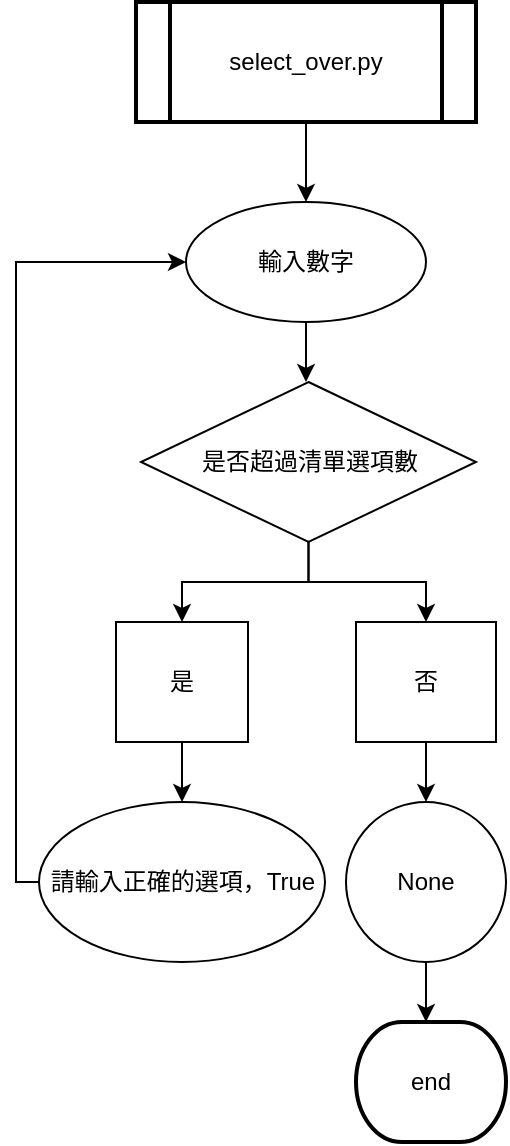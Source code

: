 <mxfile version="22.1.17" type="google">
  <diagram name="第 1 页" id="P1oDKa9NT9KyN27-H5X_">
    <mxGraphModel grid="1" page="1" gridSize="10" guides="1" tooltips="1" connect="1" arrows="1" fold="1" pageScale="1" pageWidth="827" pageHeight="1169" math="0" shadow="0">
      <root>
        <mxCell id="0" />
        <mxCell id="1" parent="0" />
        <mxCell id="1T9nVLKTf2Pf4TXYpxLL-1" value="" style="edgeStyle=orthogonalEdgeStyle;rounded=0;orthogonalLoop=1;jettySize=auto;html=1;" edge="1" parent="1" source="1T9nVLKTf2Pf4TXYpxLL-2">
          <mxGeometry relative="1" as="geometry">
            <mxPoint x="455" y="130" as="targetPoint" />
          </mxGeometry>
        </mxCell>
        <mxCell id="1T9nVLKTf2Pf4TXYpxLL-2" value="&lt;font style=&quot;vertical-align: inherit;&quot;&gt;&lt;font style=&quot;vertical-align: inherit;&quot;&gt;&lt;font style=&quot;vertical-align: inherit;&quot;&gt;&lt;font style=&quot;vertical-align: inherit;&quot;&gt;select_over.py&lt;/font&gt;&lt;/font&gt;&lt;/font&gt;&lt;/font&gt;" style="shape=process;whiteSpace=wrap;html=1;backgroundOutline=1;strokeWidth=2;" vertex="1" parent="1">
          <mxGeometry x="370" y="30" width="170" height="60" as="geometry" />
        </mxCell>
        <mxCell id="1T9nVLKTf2Pf4TXYpxLL-3" value="" style="edgeStyle=orthogonalEdgeStyle;rounded=0;orthogonalLoop=1;jettySize=auto;html=1;" edge="1" parent="1" source="1T9nVLKTf2Pf4TXYpxLL-4">
          <mxGeometry relative="1" as="geometry">
            <mxPoint x="455" y="220" as="targetPoint" />
          </mxGeometry>
        </mxCell>
        <mxCell id="1T9nVLKTf2Pf4TXYpxLL-4" value="&lt;font style=&quot;vertical-align: inherit;&quot;&gt;&lt;font style=&quot;vertical-align: inherit;&quot;&gt;輸入數字&lt;/font&gt;&lt;/font&gt;" style="ellipse;whiteSpace=wrap;html=1;" vertex="1" parent="1">
          <mxGeometry x="395" y="130" width="120" height="60" as="geometry" />
        </mxCell>
        <mxCell id="1T9nVLKTf2Pf4TXYpxLL-5" value="" style="edgeStyle=orthogonalEdgeStyle;rounded=0;orthogonalLoop=1;jettySize=auto;html=1;" edge="1" parent="1" source="1T9nVLKTf2Pf4TXYpxLL-7" target="1T9nVLKTf2Pf4TXYpxLL-9">
          <mxGeometry relative="1" as="geometry" />
        </mxCell>
        <mxCell id="1T9nVLKTf2Pf4TXYpxLL-6" value="" style="edgeStyle=orthogonalEdgeStyle;rounded=0;orthogonalLoop=1;jettySize=auto;html=1;" edge="1" parent="1" source="1T9nVLKTf2Pf4TXYpxLL-7" target="1T9nVLKTf2Pf4TXYpxLL-11">
          <mxGeometry relative="1" as="geometry" />
        </mxCell>
        <mxCell id="1T9nVLKTf2Pf4TXYpxLL-7" value="&lt;font style=&quot;vertical-align: inherit;&quot;&gt;&lt;font style=&quot;vertical-align: inherit;&quot;&gt;是否超過清單選項數&lt;/font&gt;&lt;/font&gt;" style="rhombus;whiteSpace=wrap;html=1;" vertex="1" parent="1">
          <mxGeometry x="372.5" y="220" width="167.5" height="80" as="geometry" />
        </mxCell>
        <mxCell id="1T9nVLKTf2Pf4TXYpxLL-8" value="" style="edgeStyle=orthogonalEdgeStyle;rounded=0;orthogonalLoop=1;jettySize=auto;html=1;" edge="1" parent="1" source="1T9nVLKTf2Pf4TXYpxLL-9" target="1T9nVLKTf2Pf4TXYpxLL-13">
          <mxGeometry relative="1" as="geometry" />
        </mxCell>
        <mxCell id="1T9nVLKTf2Pf4TXYpxLL-9" value="是" style="whiteSpace=wrap;html=1;" vertex="1" parent="1">
          <mxGeometry x="360" y="340" width="66" height="60" as="geometry" />
        </mxCell>
        <mxCell id="1T9nVLKTf2Pf4TXYpxLL-10" value="" style="edgeStyle=orthogonalEdgeStyle;rounded=0;orthogonalLoop=1;jettySize=auto;html=1;" edge="1" parent="1" source="1T9nVLKTf2Pf4TXYpxLL-11" target="1T9nVLKTf2Pf4TXYpxLL-15">
          <mxGeometry relative="1" as="geometry" />
        </mxCell>
        <mxCell id="1T9nVLKTf2Pf4TXYpxLL-11" value="&lt;font style=&quot;vertical-align: inherit;&quot;&gt;&lt;font style=&quot;vertical-align: inherit;&quot;&gt;否&lt;/font&gt;&lt;/font&gt;" style="whiteSpace=wrap;html=1;" vertex="1" parent="1">
          <mxGeometry x="480" y="340" width="70" height="60" as="geometry" />
        </mxCell>
        <mxCell id="1T9nVLKTf2Pf4TXYpxLL-12" value="" style="edgeStyle=orthogonalEdgeStyle;rounded=0;orthogonalLoop=1;jettySize=auto;html=1;entryX=0;entryY=0.5;entryDx=0;entryDy=0;exitX=0;exitY=0.5;exitDx=0;exitDy=0;" edge="1" parent="1" source="1T9nVLKTf2Pf4TXYpxLL-13" target="1T9nVLKTf2Pf4TXYpxLL-4">
          <mxGeometry relative="1" as="geometry">
            <mxPoint x="319.5" y="430" as="sourcePoint" />
            <mxPoint x="390" y="160" as="targetPoint" />
            <Array as="points">
              <mxPoint x="310" y="470" />
              <mxPoint x="310" y="160" />
            </Array>
          </mxGeometry>
        </mxCell>
        <mxCell id="1T9nVLKTf2Pf4TXYpxLL-13" value="&lt;font style=&quot;vertical-align: inherit;&quot;&gt;&lt;font style=&quot;vertical-align: inherit;&quot;&gt;請輸入正確的選項，True&lt;br&gt;&lt;/font&gt;&lt;/font&gt;" style="ellipse;whiteSpace=wrap;html=1;" vertex="1" parent="1">
          <mxGeometry x="321.5" y="430" width="143" height="80" as="geometry" />
        </mxCell>
        <mxCell id="1T9nVLKTf2Pf4TXYpxLL-14" value="" style="edgeStyle=orthogonalEdgeStyle;rounded=0;orthogonalLoop=1;jettySize=auto;html=1;" edge="1" parent="1" source="1T9nVLKTf2Pf4TXYpxLL-15">
          <mxGeometry relative="1" as="geometry">
            <mxPoint x="515" y="540" as="targetPoint" />
          </mxGeometry>
        </mxCell>
        <mxCell id="1T9nVLKTf2Pf4TXYpxLL-15" value="None" style="ellipse;whiteSpace=wrap;html=1;" vertex="1" parent="1">
          <mxGeometry x="475" y="430" width="80" height="80" as="geometry" />
        </mxCell>
        <mxCell id="1T9nVLKTf2Pf4TXYpxLL-16" value="end" style="strokeWidth=2;html=1;shape=mxgraph.flowchart.terminator;whiteSpace=wrap;" vertex="1" parent="1">
          <mxGeometry x="480" y="540" width="75" height="60" as="geometry" />
        </mxCell>
      </root>
    </mxGraphModel>
  </diagram>
</mxfile>
